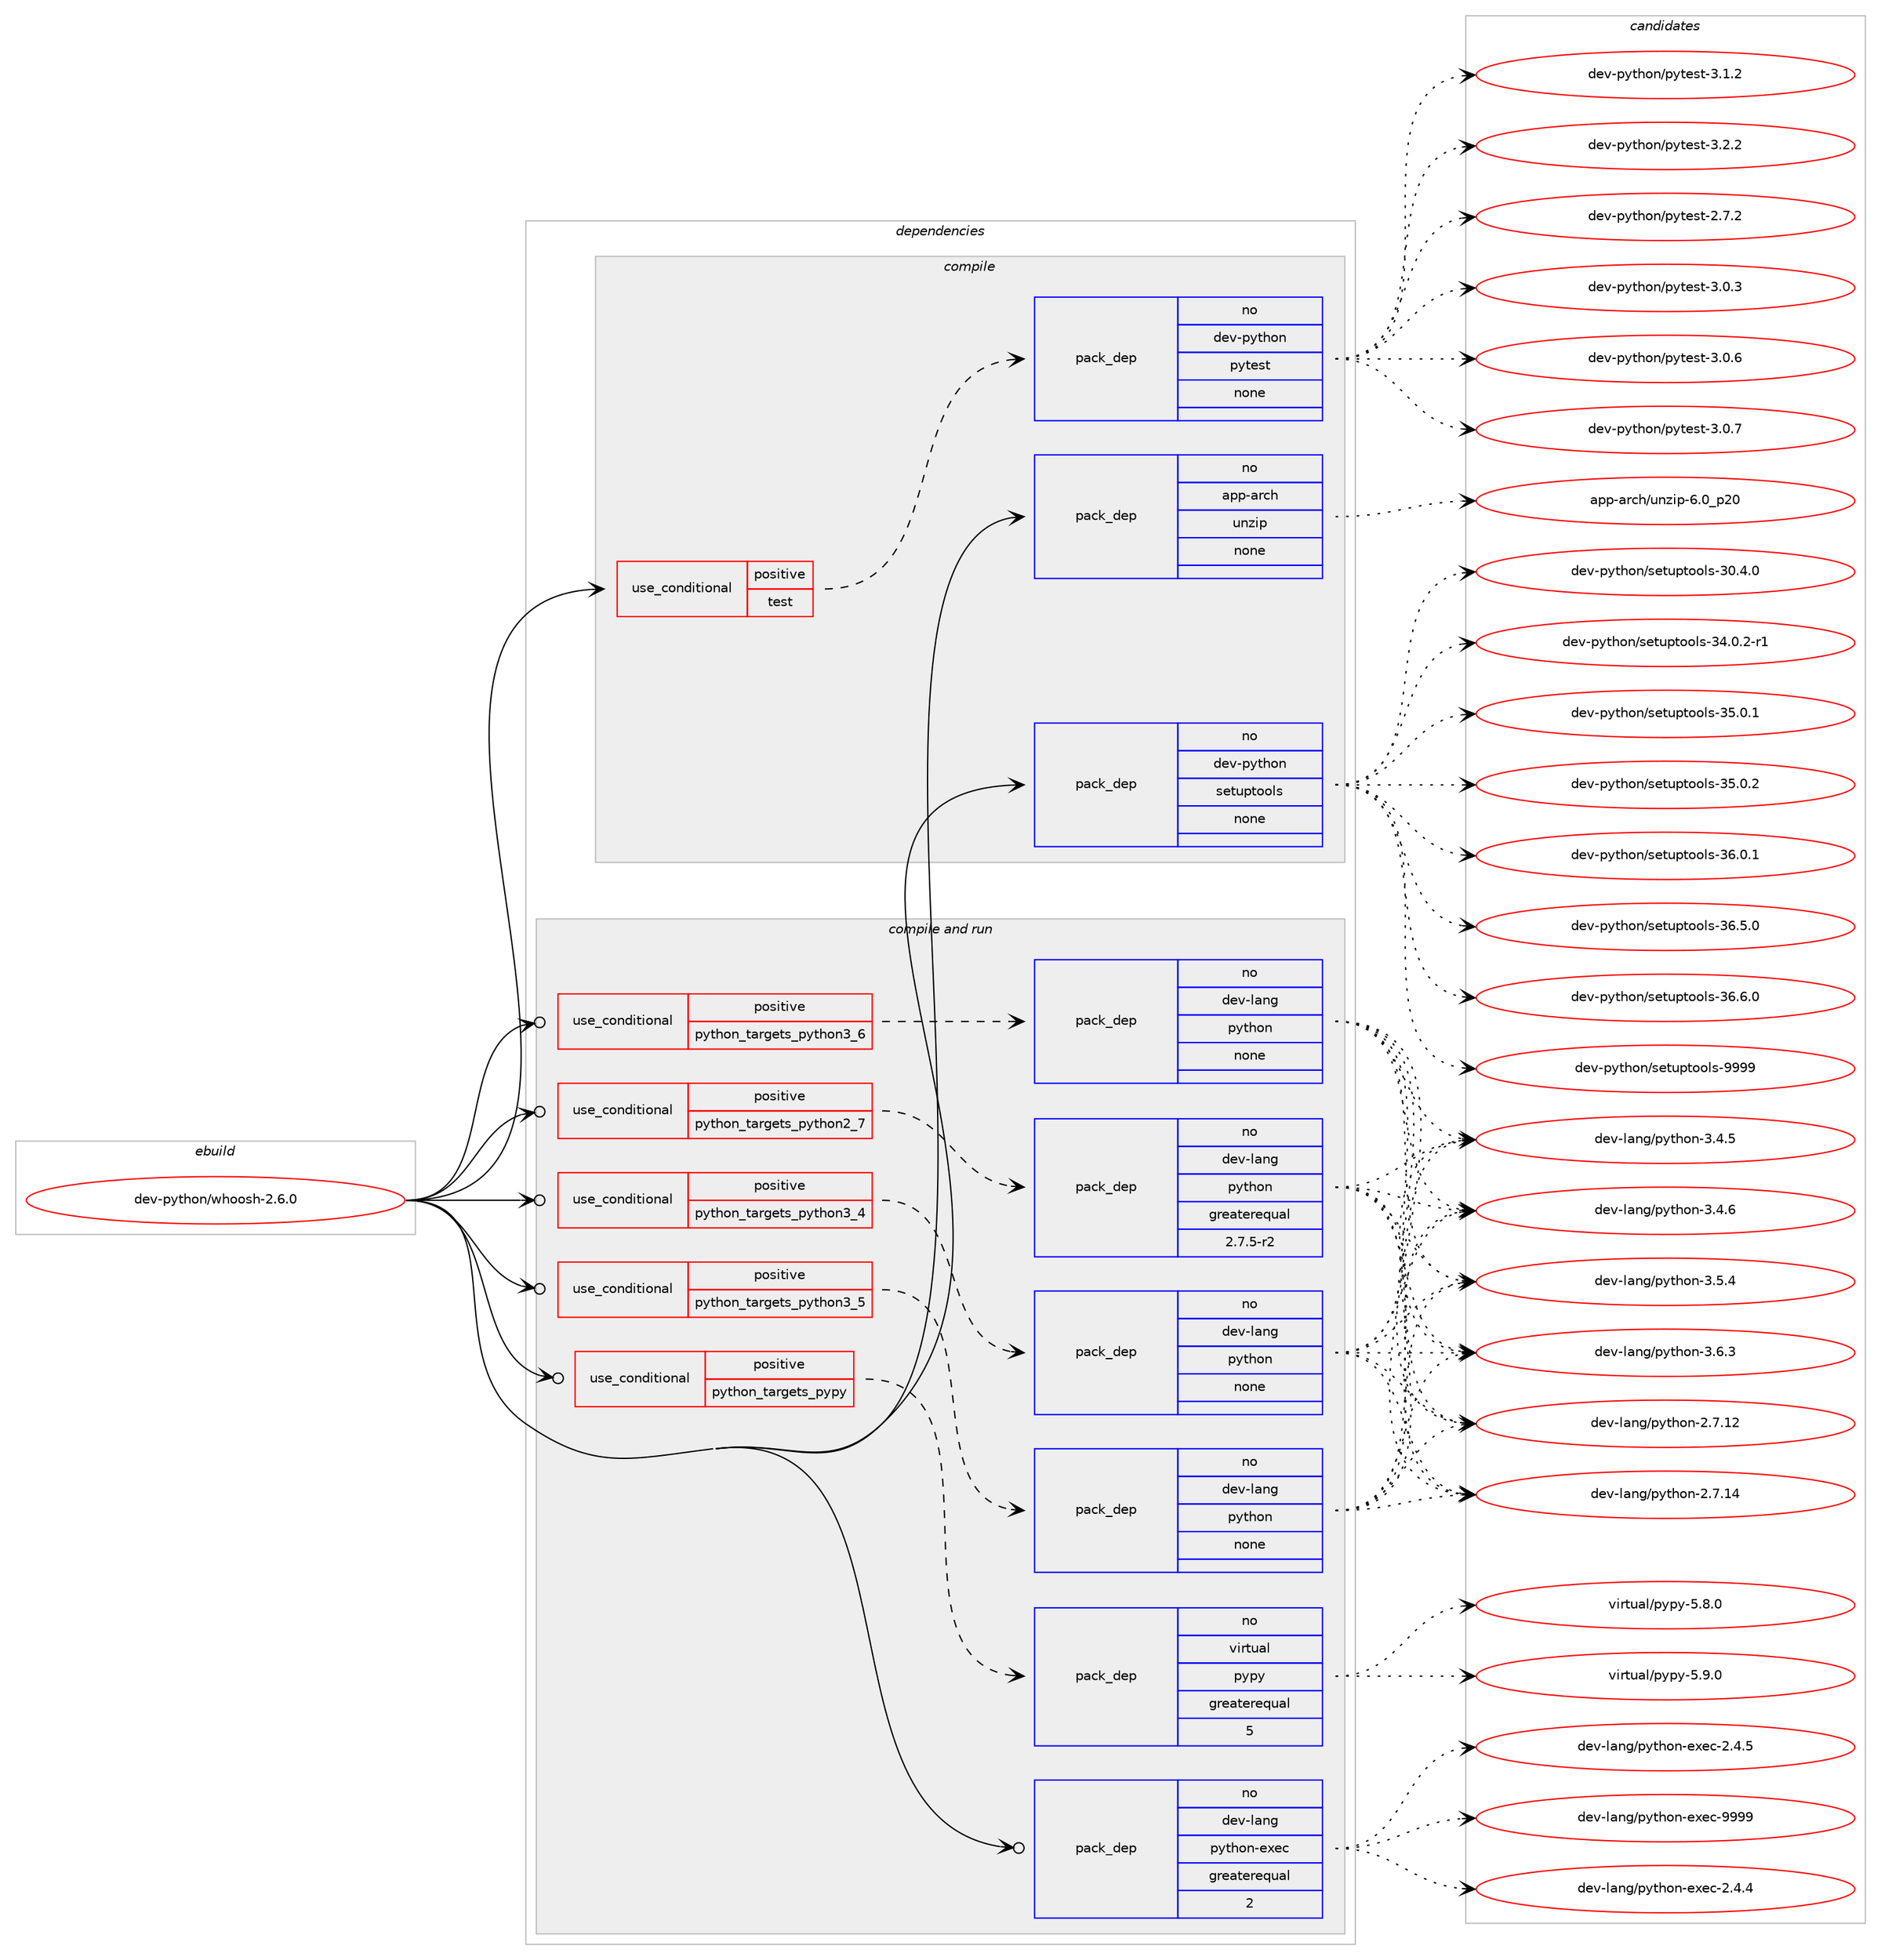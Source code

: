 digraph prolog {

# *************
# Graph options
# *************

newrank=true;
concentrate=true;
compound=true;
graph [rankdir=LR,fontname=Helvetica,fontsize=10,ranksep=1.5];#, ranksep=2.5, nodesep=0.2];
edge  [arrowhead=vee];
node  [fontname=Helvetica,fontsize=10];

# **********
# The ebuild
# **********

subgraph cluster_leftcol {
color=gray;
rank=same;
label=<<i>ebuild</i>>;
id [label="dev-python/whoosh-2.6.0", color=red, width=4, href="../dev-python/whoosh-2.6.0.svg"];
}

# ****************
# The dependencies
# ****************

subgraph cluster_midcol {
color=gray;
label=<<i>dependencies</i>>;
subgraph cluster_compile {
fillcolor="#eeeeee";
style=filled;
label=<<i>compile</i>>;
subgraph cond43747 {
dependency193793 [label=<<TABLE BORDER="0" CELLBORDER="1" CELLSPACING="0" CELLPADDING="4"><TR><TD ROWSPAN="3" CELLPADDING="10">use_conditional</TD></TR><TR><TD>positive</TD></TR><TR><TD>test</TD></TR></TABLE>>, shape=none, color=red];
subgraph pack146084 {
dependency193794 [label=<<TABLE BORDER="0" CELLBORDER="1" CELLSPACING="0" CELLPADDING="4" WIDTH="220"><TR><TD ROWSPAN="6" CELLPADDING="30">pack_dep</TD></TR><TR><TD WIDTH="110">no</TD></TR><TR><TD>dev-python</TD></TR><TR><TD>pytest</TD></TR><TR><TD>none</TD></TR><TR><TD></TD></TR></TABLE>>, shape=none, color=blue];
}
dependency193793:e -> dependency193794:w [weight=20,style="dashed",arrowhead="vee"];
}
id:e -> dependency193793:w [weight=20,style="solid",arrowhead="vee"];
subgraph pack146085 {
dependency193795 [label=<<TABLE BORDER="0" CELLBORDER="1" CELLSPACING="0" CELLPADDING="4" WIDTH="220"><TR><TD ROWSPAN="6" CELLPADDING="30">pack_dep</TD></TR><TR><TD WIDTH="110">no</TD></TR><TR><TD>app-arch</TD></TR><TR><TD>unzip</TD></TR><TR><TD>none</TD></TR><TR><TD></TD></TR></TABLE>>, shape=none, color=blue];
}
id:e -> dependency193795:w [weight=20,style="solid",arrowhead="vee"];
subgraph pack146086 {
dependency193796 [label=<<TABLE BORDER="0" CELLBORDER="1" CELLSPACING="0" CELLPADDING="4" WIDTH="220"><TR><TD ROWSPAN="6" CELLPADDING="30">pack_dep</TD></TR><TR><TD WIDTH="110">no</TD></TR><TR><TD>dev-python</TD></TR><TR><TD>setuptools</TD></TR><TR><TD>none</TD></TR><TR><TD></TD></TR></TABLE>>, shape=none, color=blue];
}
id:e -> dependency193796:w [weight=20,style="solid",arrowhead="vee"];
}
subgraph cluster_compileandrun {
fillcolor="#eeeeee";
style=filled;
label=<<i>compile and run</i>>;
subgraph cond43748 {
dependency193797 [label=<<TABLE BORDER="0" CELLBORDER="1" CELLSPACING="0" CELLPADDING="4"><TR><TD ROWSPAN="3" CELLPADDING="10">use_conditional</TD></TR><TR><TD>positive</TD></TR><TR><TD>python_targets_pypy</TD></TR></TABLE>>, shape=none, color=red];
subgraph pack146087 {
dependency193798 [label=<<TABLE BORDER="0" CELLBORDER="1" CELLSPACING="0" CELLPADDING="4" WIDTH="220"><TR><TD ROWSPAN="6" CELLPADDING="30">pack_dep</TD></TR><TR><TD WIDTH="110">no</TD></TR><TR><TD>virtual</TD></TR><TR><TD>pypy</TD></TR><TR><TD>greaterequal</TD></TR><TR><TD>5</TD></TR></TABLE>>, shape=none, color=blue];
}
dependency193797:e -> dependency193798:w [weight=20,style="dashed",arrowhead="vee"];
}
id:e -> dependency193797:w [weight=20,style="solid",arrowhead="odotvee"];
subgraph cond43749 {
dependency193799 [label=<<TABLE BORDER="0" CELLBORDER="1" CELLSPACING="0" CELLPADDING="4"><TR><TD ROWSPAN="3" CELLPADDING="10">use_conditional</TD></TR><TR><TD>positive</TD></TR><TR><TD>python_targets_python2_7</TD></TR></TABLE>>, shape=none, color=red];
subgraph pack146088 {
dependency193800 [label=<<TABLE BORDER="0" CELLBORDER="1" CELLSPACING="0" CELLPADDING="4" WIDTH="220"><TR><TD ROWSPAN="6" CELLPADDING="30">pack_dep</TD></TR><TR><TD WIDTH="110">no</TD></TR><TR><TD>dev-lang</TD></TR><TR><TD>python</TD></TR><TR><TD>greaterequal</TD></TR><TR><TD>2.7.5-r2</TD></TR></TABLE>>, shape=none, color=blue];
}
dependency193799:e -> dependency193800:w [weight=20,style="dashed",arrowhead="vee"];
}
id:e -> dependency193799:w [weight=20,style="solid",arrowhead="odotvee"];
subgraph cond43750 {
dependency193801 [label=<<TABLE BORDER="0" CELLBORDER="1" CELLSPACING="0" CELLPADDING="4"><TR><TD ROWSPAN="3" CELLPADDING="10">use_conditional</TD></TR><TR><TD>positive</TD></TR><TR><TD>python_targets_python3_4</TD></TR></TABLE>>, shape=none, color=red];
subgraph pack146089 {
dependency193802 [label=<<TABLE BORDER="0" CELLBORDER="1" CELLSPACING="0" CELLPADDING="4" WIDTH="220"><TR><TD ROWSPAN="6" CELLPADDING="30">pack_dep</TD></TR><TR><TD WIDTH="110">no</TD></TR><TR><TD>dev-lang</TD></TR><TR><TD>python</TD></TR><TR><TD>none</TD></TR><TR><TD></TD></TR></TABLE>>, shape=none, color=blue];
}
dependency193801:e -> dependency193802:w [weight=20,style="dashed",arrowhead="vee"];
}
id:e -> dependency193801:w [weight=20,style="solid",arrowhead="odotvee"];
subgraph cond43751 {
dependency193803 [label=<<TABLE BORDER="0" CELLBORDER="1" CELLSPACING="0" CELLPADDING="4"><TR><TD ROWSPAN="3" CELLPADDING="10">use_conditional</TD></TR><TR><TD>positive</TD></TR><TR><TD>python_targets_python3_5</TD></TR></TABLE>>, shape=none, color=red];
subgraph pack146090 {
dependency193804 [label=<<TABLE BORDER="0" CELLBORDER="1" CELLSPACING="0" CELLPADDING="4" WIDTH="220"><TR><TD ROWSPAN="6" CELLPADDING="30">pack_dep</TD></TR><TR><TD WIDTH="110">no</TD></TR><TR><TD>dev-lang</TD></TR><TR><TD>python</TD></TR><TR><TD>none</TD></TR><TR><TD></TD></TR></TABLE>>, shape=none, color=blue];
}
dependency193803:e -> dependency193804:w [weight=20,style="dashed",arrowhead="vee"];
}
id:e -> dependency193803:w [weight=20,style="solid",arrowhead="odotvee"];
subgraph cond43752 {
dependency193805 [label=<<TABLE BORDER="0" CELLBORDER="1" CELLSPACING="0" CELLPADDING="4"><TR><TD ROWSPAN="3" CELLPADDING="10">use_conditional</TD></TR><TR><TD>positive</TD></TR><TR><TD>python_targets_python3_6</TD></TR></TABLE>>, shape=none, color=red];
subgraph pack146091 {
dependency193806 [label=<<TABLE BORDER="0" CELLBORDER="1" CELLSPACING="0" CELLPADDING="4" WIDTH="220"><TR><TD ROWSPAN="6" CELLPADDING="30">pack_dep</TD></TR><TR><TD WIDTH="110">no</TD></TR><TR><TD>dev-lang</TD></TR><TR><TD>python</TD></TR><TR><TD>none</TD></TR><TR><TD></TD></TR></TABLE>>, shape=none, color=blue];
}
dependency193805:e -> dependency193806:w [weight=20,style="dashed",arrowhead="vee"];
}
id:e -> dependency193805:w [weight=20,style="solid",arrowhead="odotvee"];
subgraph pack146092 {
dependency193807 [label=<<TABLE BORDER="0" CELLBORDER="1" CELLSPACING="0" CELLPADDING="4" WIDTH="220"><TR><TD ROWSPAN="6" CELLPADDING="30">pack_dep</TD></TR><TR><TD WIDTH="110">no</TD></TR><TR><TD>dev-lang</TD></TR><TR><TD>python-exec</TD></TR><TR><TD>greaterequal</TD></TR><TR><TD>2</TD></TR></TABLE>>, shape=none, color=blue];
}
id:e -> dependency193807:w [weight=20,style="solid",arrowhead="odotvee"];
}
subgraph cluster_run {
fillcolor="#eeeeee";
style=filled;
label=<<i>run</i>>;
}
}

# **************
# The candidates
# **************

subgraph cluster_choices {
rank=same;
color=gray;
label=<<i>candidates</i>>;

subgraph choice146084 {
color=black;
nodesep=1;
choice1001011184511212111610411111047112121116101115116455046554650 [label="dev-python/pytest-2.7.2", color=red, width=4,href="../dev-python/pytest-2.7.2.svg"];
choice1001011184511212111610411111047112121116101115116455146484651 [label="dev-python/pytest-3.0.3", color=red, width=4,href="../dev-python/pytest-3.0.3.svg"];
choice1001011184511212111610411111047112121116101115116455146484654 [label="dev-python/pytest-3.0.6", color=red, width=4,href="../dev-python/pytest-3.0.6.svg"];
choice1001011184511212111610411111047112121116101115116455146484655 [label="dev-python/pytest-3.0.7", color=red, width=4,href="../dev-python/pytest-3.0.7.svg"];
choice1001011184511212111610411111047112121116101115116455146494650 [label="dev-python/pytest-3.1.2", color=red, width=4,href="../dev-python/pytest-3.1.2.svg"];
choice1001011184511212111610411111047112121116101115116455146504650 [label="dev-python/pytest-3.2.2", color=red, width=4,href="../dev-python/pytest-3.2.2.svg"];
dependency193794:e -> choice1001011184511212111610411111047112121116101115116455046554650:w [style=dotted,weight="100"];
dependency193794:e -> choice1001011184511212111610411111047112121116101115116455146484651:w [style=dotted,weight="100"];
dependency193794:e -> choice1001011184511212111610411111047112121116101115116455146484654:w [style=dotted,weight="100"];
dependency193794:e -> choice1001011184511212111610411111047112121116101115116455146484655:w [style=dotted,weight="100"];
dependency193794:e -> choice1001011184511212111610411111047112121116101115116455146494650:w [style=dotted,weight="100"];
dependency193794:e -> choice1001011184511212111610411111047112121116101115116455146504650:w [style=dotted,weight="100"];
}
subgraph choice146085 {
color=black;
nodesep=1;
choice971121124597114991044711711012210511245544648951125048 [label="app-arch/unzip-6.0_p20", color=red, width=4,href="../app-arch/unzip-6.0_p20.svg"];
dependency193795:e -> choice971121124597114991044711711012210511245544648951125048:w [style=dotted,weight="100"];
}
subgraph choice146086 {
color=black;
nodesep=1;
choice100101118451121211161041111104711510111611711211611111110811545514846524648 [label="dev-python/setuptools-30.4.0", color=red, width=4,href="../dev-python/setuptools-30.4.0.svg"];
choice1001011184511212111610411111047115101116117112116111111108115455152464846504511449 [label="dev-python/setuptools-34.0.2-r1", color=red, width=4,href="../dev-python/setuptools-34.0.2-r1.svg"];
choice100101118451121211161041111104711510111611711211611111110811545515346484649 [label="dev-python/setuptools-35.0.1", color=red, width=4,href="../dev-python/setuptools-35.0.1.svg"];
choice100101118451121211161041111104711510111611711211611111110811545515346484650 [label="dev-python/setuptools-35.0.2", color=red, width=4,href="../dev-python/setuptools-35.0.2.svg"];
choice100101118451121211161041111104711510111611711211611111110811545515446484649 [label="dev-python/setuptools-36.0.1", color=red, width=4,href="../dev-python/setuptools-36.0.1.svg"];
choice100101118451121211161041111104711510111611711211611111110811545515446534648 [label="dev-python/setuptools-36.5.0", color=red, width=4,href="../dev-python/setuptools-36.5.0.svg"];
choice100101118451121211161041111104711510111611711211611111110811545515446544648 [label="dev-python/setuptools-36.6.0", color=red, width=4,href="../dev-python/setuptools-36.6.0.svg"];
choice10010111845112121116104111110471151011161171121161111111081154557575757 [label="dev-python/setuptools-9999", color=red, width=4,href="../dev-python/setuptools-9999.svg"];
dependency193796:e -> choice100101118451121211161041111104711510111611711211611111110811545514846524648:w [style=dotted,weight="100"];
dependency193796:e -> choice1001011184511212111610411111047115101116117112116111111108115455152464846504511449:w [style=dotted,weight="100"];
dependency193796:e -> choice100101118451121211161041111104711510111611711211611111110811545515346484649:w [style=dotted,weight="100"];
dependency193796:e -> choice100101118451121211161041111104711510111611711211611111110811545515346484650:w [style=dotted,weight="100"];
dependency193796:e -> choice100101118451121211161041111104711510111611711211611111110811545515446484649:w [style=dotted,weight="100"];
dependency193796:e -> choice100101118451121211161041111104711510111611711211611111110811545515446534648:w [style=dotted,weight="100"];
dependency193796:e -> choice100101118451121211161041111104711510111611711211611111110811545515446544648:w [style=dotted,weight="100"];
dependency193796:e -> choice10010111845112121116104111110471151011161171121161111111081154557575757:w [style=dotted,weight="100"];
}
subgraph choice146087 {
color=black;
nodesep=1;
choice1181051141161179710847112121112121455346564648 [label="virtual/pypy-5.8.0", color=red, width=4,href="../virtual/pypy-5.8.0.svg"];
choice1181051141161179710847112121112121455346574648 [label="virtual/pypy-5.9.0", color=red, width=4,href="../virtual/pypy-5.9.0.svg"];
dependency193798:e -> choice1181051141161179710847112121112121455346564648:w [style=dotted,weight="100"];
dependency193798:e -> choice1181051141161179710847112121112121455346574648:w [style=dotted,weight="100"];
}
subgraph choice146088 {
color=black;
nodesep=1;
choice10010111845108971101034711212111610411111045504655464950 [label="dev-lang/python-2.7.12", color=red, width=4,href="../dev-lang/python-2.7.12.svg"];
choice10010111845108971101034711212111610411111045504655464952 [label="dev-lang/python-2.7.14", color=red, width=4,href="../dev-lang/python-2.7.14.svg"];
choice100101118451089711010347112121116104111110455146524653 [label="dev-lang/python-3.4.5", color=red, width=4,href="../dev-lang/python-3.4.5.svg"];
choice100101118451089711010347112121116104111110455146524654 [label="dev-lang/python-3.4.6", color=red, width=4,href="../dev-lang/python-3.4.6.svg"];
choice100101118451089711010347112121116104111110455146534652 [label="dev-lang/python-3.5.4", color=red, width=4,href="../dev-lang/python-3.5.4.svg"];
choice100101118451089711010347112121116104111110455146544651 [label="dev-lang/python-3.6.3", color=red, width=4,href="../dev-lang/python-3.6.3.svg"];
dependency193800:e -> choice10010111845108971101034711212111610411111045504655464950:w [style=dotted,weight="100"];
dependency193800:e -> choice10010111845108971101034711212111610411111045504655464952:w [style=dotted,weight="100"];
dependency193800:e -> choice100101118451089711010347112121116104111110455146524653:w [style=dotted,weight="100"];
dependency193800:e -> choice100101118451089711010347112121116104111110455146524654:w [style=dotted,weight="100"];
dependency193800:e -> choice100101118451089711010347112121116104111110455146534652:w [style=dotted,weight="100"];
dependency193800:e -> choice100101118451089711010347112121116104111110455146544651:w [style=dotted,weight="100"];
}
subgraph choice146089 {
color=black;
nodesep=1;
choice10010111845108971101034711212111610411111045504655464950 [label="dev-lang/python-2.7.12", color=red, width=4,href="../dev-lang/python-2.7.12.svg"];
choice10010111845108971101034711212111610411111045504655464952 [label="dev-lang/python-2.7.14", color=red, width=4,href="../dev-lang/python-2.7.14.svg"];
choice100101118451089711010347112121116104111110455146524653 [label="dev-lang/python-3.4.5", color=red, width=4,href="../dev-lang/python-3.4.5.svg"];
choice100101118451089711010347112121116104111110455146524654 [label="dev-lang/python-3.4.6", color=red, width=4,href="../dev-lang/python-3.4.6.svg"];
choice100101118451089711010347112121116104111110455146534652 [label="dev-lang/python-3.5.4", color=red, width=4,href="../dev-lang/python-3.5.4.svg"];
choice100101118451089711010347112121116104111110455146544651 [label="dev-lang/python-3.6.3", color=red, width=4,href="../dev-lang/python-3.6.3.svg"];
dependency193802:e -> choice10010111845108971101034711212111610411111045504655464950:w [style=dotted,weight="100"];
dependency193802:e -> choice10010111845108971101034711212111610411111045504655464952:w [style=dotted,weight="100"];
dependency193802:e -> choice100101118451089711010347112121116104111110455146524653:w [style=dotted,weight="100"];
dependency193802:e -> choice100101118451089711010347112121116104111110455146524654:w [style=dotted,weight="100"];
dependency193802:e -> choice100101118451089711010347112121116104111110455146534652:w [style=dotted,weight="100"];
dependency193802:e -> choice100101118451089711010347112121116104111110455146544651:w [style=dotted,weight="100"];
}
subgraph choice146090 {
color=black;
nodesep=1;
choice10010111845108971101034711212111610411111045504655464950 [label="dev-lang/python-2.7.12", color=red, width=4,href="../dev-lang/python-2.7.12.svg"];
choice10010111845108971101034711212111610411111045504655464952 [label="dev-lang/python-2.7.14", color=red, width=4,href="../dev-lang/python-2.7.14.svg"];
choice100101118451089711010347112121116104111110455146524653 [label="dev-lang/python-3.4.5", color=red, width=4,href="../dev-lang/python-3.4.5.svg"];
choice100101118451089711010347112121116104111110455146524654 [label="dev-lang/python-3.4.6", color=red, width=4,href="../dev-lang/python-3.4.6.svg"];
choice100101118451089711010347112121116104111110455146534652 [label="dev-lang/python-3.5.4", color=red, width=4,href="../dev-lang/python-3.5.4.svg"];
choice100101118451089711010347112121116104111110455146544651 [label="dev-lang/python-3.6.3", color=red, width=4,href="../dev-lang/python-3.6.3.svg"];
dependency193804:e -> choice10010111845108971101034711212111610411111045504655464950:w [style=dotted,weight="100"];
dependency193804:e -> choice10010111845108971101034711212111610411111045504655464952:w [style=dotted,weight="100"];
dependency193804:e -> choice100101118451089711010347112121116104111110455146524653:w [style=dotted,weight="100"];
dependency193804:e -> choice100101118451089711010347112121116104111110455146524654:w [style=dotted,weight="100"];
dependency193804:e -> choice100101118451089711010347112121116104111110455146534652:w [style=dotted,weight="100"];
dependency193804:e -> choice100101118451089711010347112121116104111110455146544651:w [style=dotted,weight="100"];
}
subgraph choice146091 {
color=black;
nodesep=1;
choice10010111845108971101034711212111610411111045504655464950 [label="dev-lang/python-2.7.12", color=red, width=4,href="../dev-lang/python-2.7.12.svg"];
choice10010111845108971101034711212111610411111045504655464952 [label="dev-lang/python-2.7.14", color=red, width=4,href="../dev-lang/python-2.7.14.svg"];
choice100101118451089711010347112121116104111110455146524653 [label="dev-lang/python-3.4.5", color=red, width=4,href="../dev-lang/python-3.4.5.svg"];
choice100101118451089711010347112121116104111110455146524654 [label="dev-lang/python-3.4.6", color=red, width=4,href="../dev-lang/python-3.4.6.svg"];
choice100101118451089711010347112121116104111110455146534652 [label="dev-lang/python-3.5.4", color=red, width=4,href="../dev-lang/python-3.5.4.svg"];
choice100101118451089711010347112121116104111110455146544651 [label="dev-lang/python-3.6.3", color=red, width=4,href="../dev-lang/python-3.6.3.svg"];
dependency193806:e -> choice10010111845108971101034711212111610411111045504655464950:w [style=dotted,weight="100"];
dependency193806:e -> choice10010111845108971101034711212111610411111045504655464952:w [style=dotted,weight="100"];
dependency193806:e -> choice100101118451089711010347112121116104111110455146524653:w [style=dotted,weight="100"];
dependency193806:e -> choice100101118451089711010347112121116104111110455146524654:w [style=dotted,weight="100"];
dependency193806:e -> choice100101118451089711010347112121116104111110455146534652:w [style=dotted,weight="100"];
dependency193806:e -> choice100101118451089711010347112121116104111110455146544651:w [style=dotted,weight="100"];
}
subgraph choice146092 {
color=black;
nodesep=1;
choice1001011184510897110103471121211161041111104510112010199455046524652 [label="dev-lang/python-exec-2.4.4", color=red, width=4,href="../dev-lang/python-exec-2.4.4.svg"];
choice1001011184510897110103471121211161041111104510112010199455046524653 [label="dev-lang/python-exec-2.4.5", color=red, width=4,href="../dev-lang/python-exec-2.4.5.svg"];
choice10010111845108971101034711212111610411111045101120101994557575757 [label="dev-lang/python-exec-9999", color=red, width=4,href="../dev-lang/python-exec-9999.svg"];
dependency193807:e -> choice1001011184510897110103471121211161041111104510112010199455046524652:w [style=dotted,weight="100"];
dependency193807:e -> choice1001011184510897110103471121211161041111104510112010199455046524653:w [style=dotted,weight="100"];
dependency193807:e -> choice10010111845108971101034711212111610411111045101120101994557575757:w [style=dotted,weight="100"];
}
}

}

